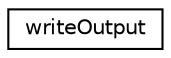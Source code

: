 digraph "Graphical Class Hierarchy"
{
  edge [fontname="Helvetica",fontsize="10",labelfontname="Helvetica",labelfontsize="10"];
  node [fontname="Helvetica",fontsize="10",shape=record];
  rankdir="LR";
  Node0 [label="writeOutput",height=0.2,width=0.4,color="black", fillcolor="white", style="filled",URL="$classwriteOutput.html"];
}
